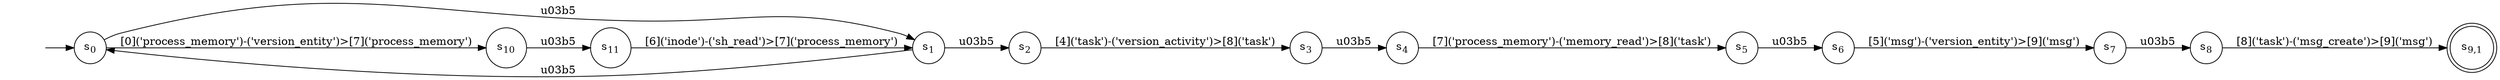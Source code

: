 digraph NFA {
    rankdir = LR;
    I [style = invis];
    I -> S0;
    S0 [label = <s<sub>0</sub>>, shape = circle];
    S1 [label = <s<sub>1</sub>>, shape = circle];
    S1 -> S0 [label = "\u03b5"];
    S2 [label = <s<sub>2</sub>>, shape = circle];
    S3 [label = <s<sub>3</sub>>, shape = circle];
    S4 [label = <s<sub>4</sub>>, shape = circle];
    S5 [label = <s<sub>5</sub>>, shape = circle];
    S6 [label = <s<sub>6</sub>>, shape = circle];
    S7 [label = <s<sub>7</sub>>, shape = circle];
    S8 [label = <s<sub>8</sub>>, shape = circle];
    S9 [label = <s<sub>9,1</sub>>, shape = circle, peripheries = 2];
    S8 -> S9 [label = "[8]('task')-('msg_create')>[9]('msg')"];
    S7 -> S8 [label = "\u03b5"];
    S6 -> S7 [label = "[5]('msg')-('version_entity')>[9]('msg')"];
    S5 -> S6 [label = "\u03b5"];
    S4 -> S5 [label = "[7]('process_memory')-('memory_read')>[8]('task')"];
    S3 -> S4 [label = "\u03b5"];
    S2 -> S3 [label = "[4]('task')-('version_activity')>[8]('task')"];
    S1 -> S2 [label = "\u03b5"];
    S0 -> S1 [label = "\u03b5"];
    S10 [label = <s<sub>10</sub>>, shape = circle];
    S11 [label = <s<sub>11</sub>>, shape = circle];
    S11 -> S1 [label = "[6]('inode')-('sh_read')>[7]('process_memory')"];
    S10 -> S11 [label = "\u03b5"];
    S0 -> S10 [label = "[0]('process_memory')-('version_entity')>[7]('process_memory')"];
}
